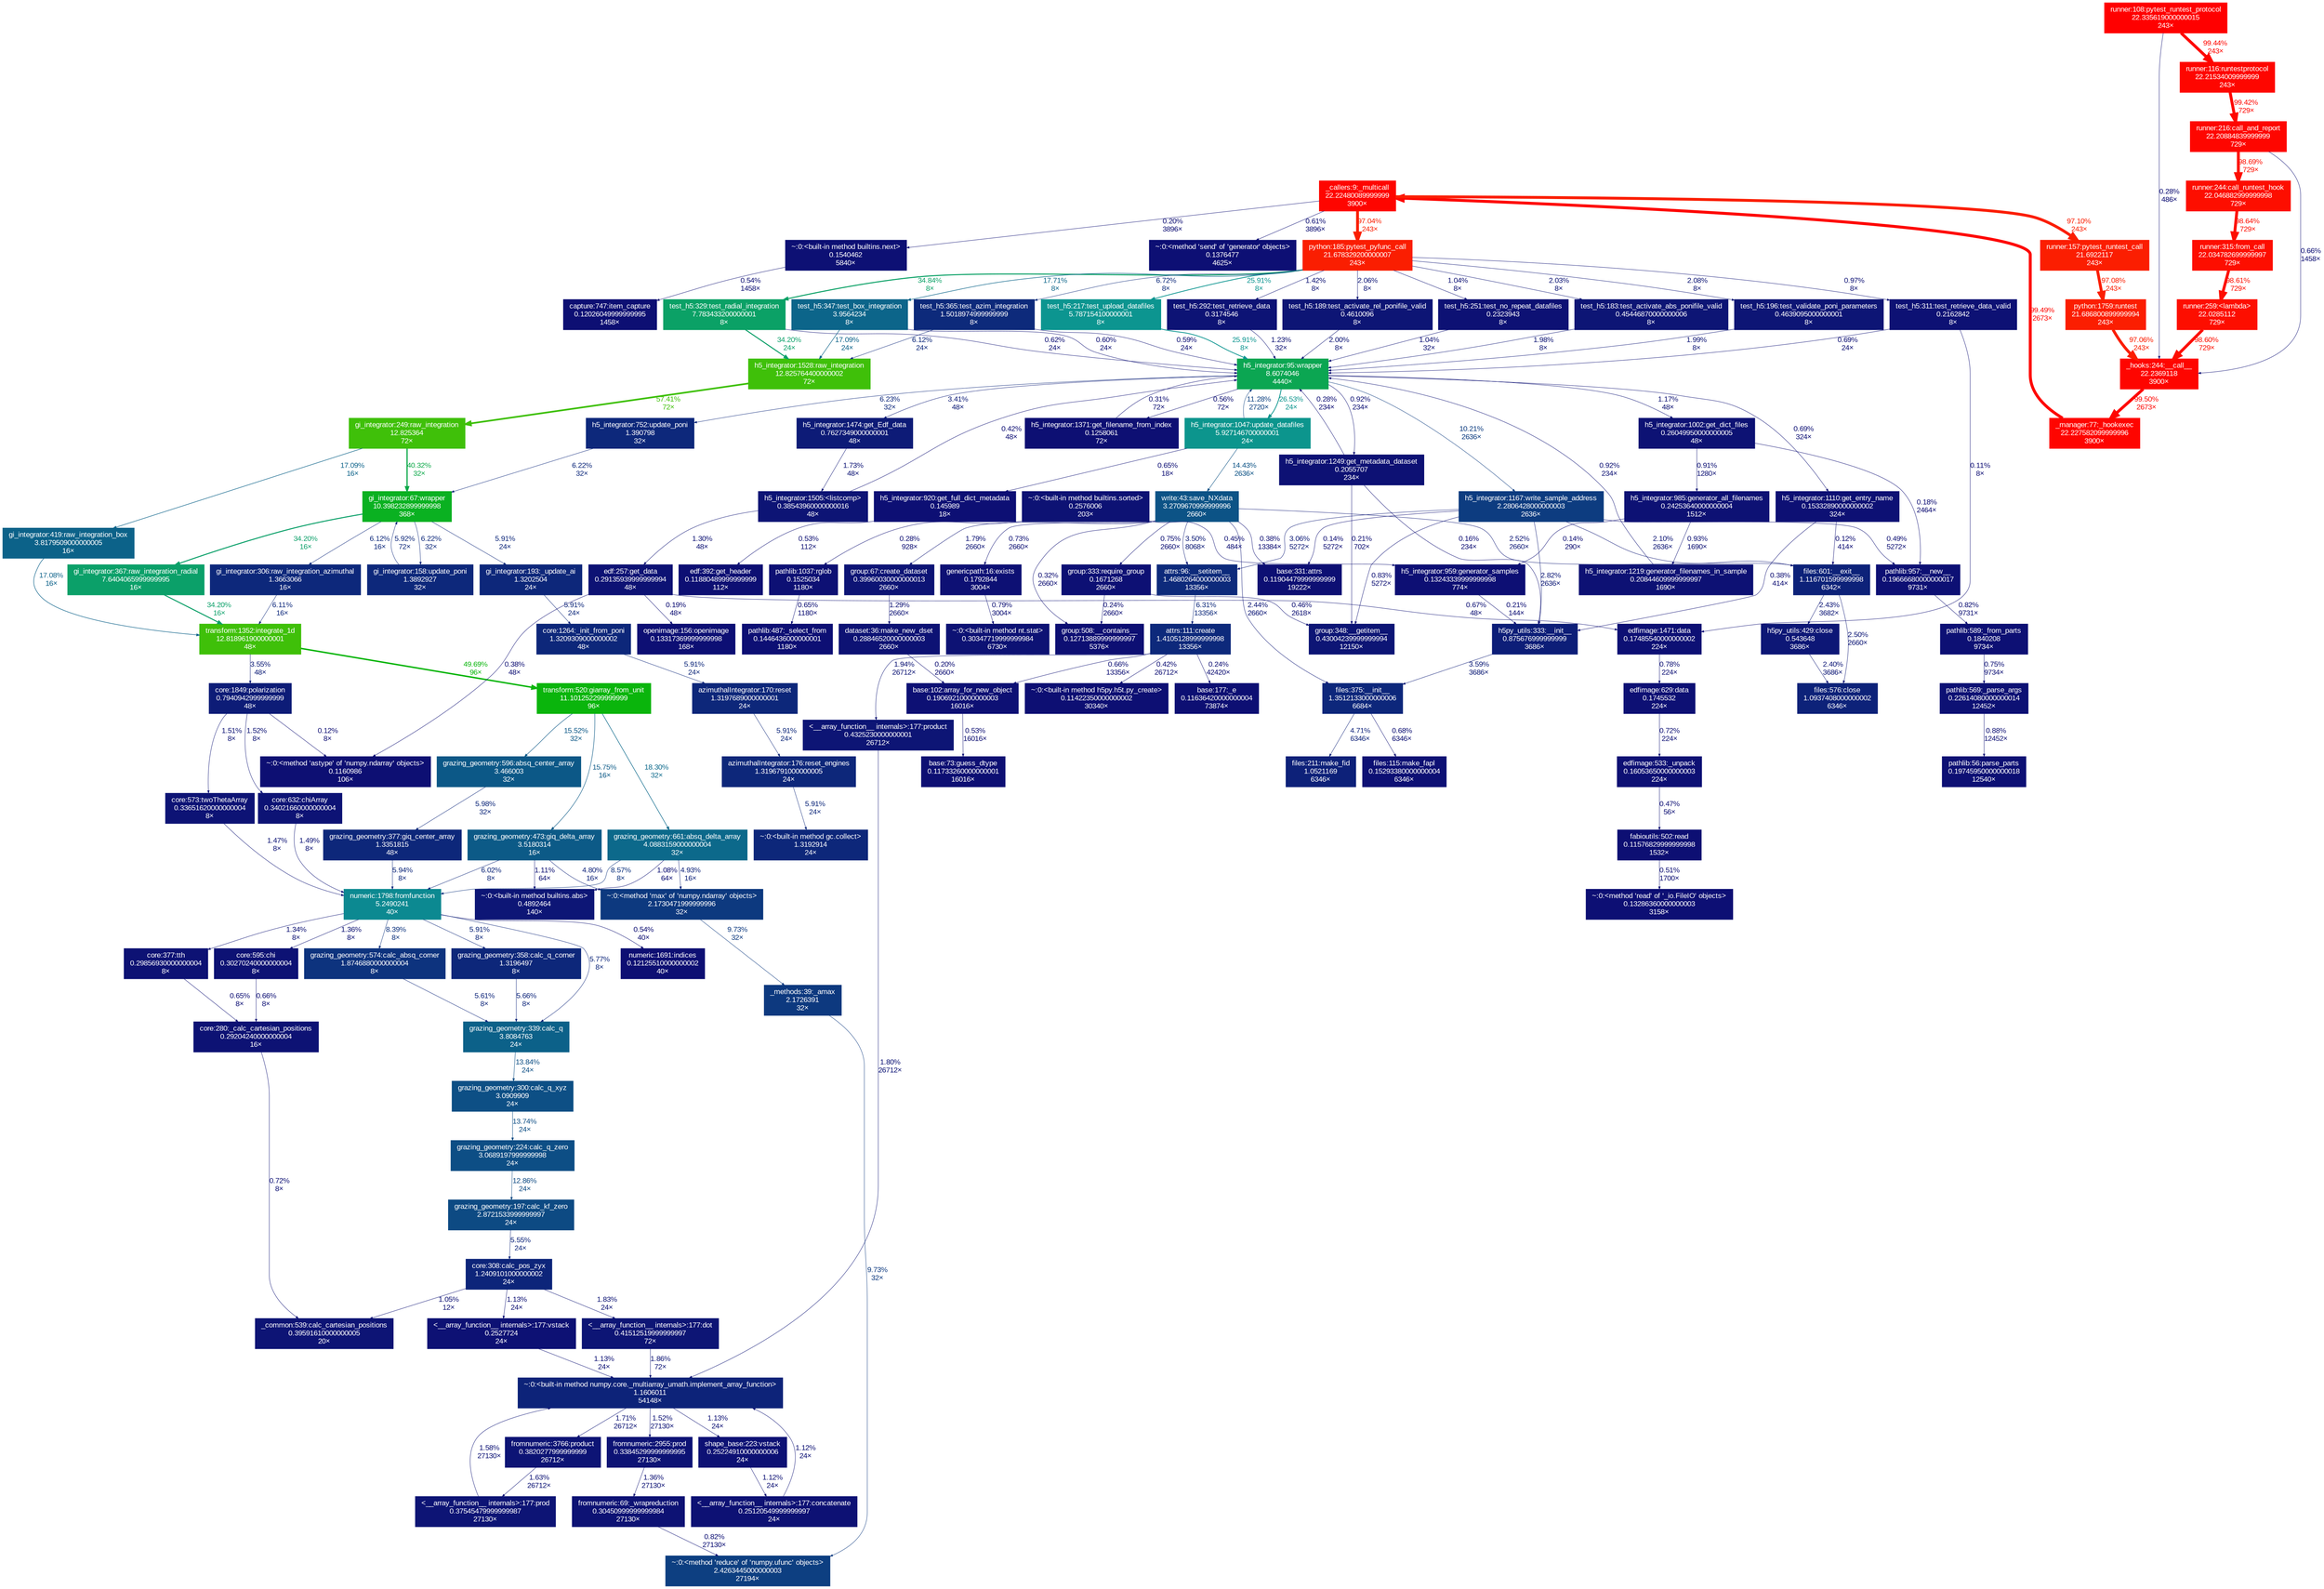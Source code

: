 digraph {
	graph [fontname=Arial, nodesep=0.125, ranksep=0.25];
	node [fontcolor=white, fontname=Arial, height=0, shape=box, style=filled, width=0];
	edge [fontname=Arial];
	67 [color="#0d1074", fontcolor="#ffffff", fontsize="10.00", label="pathlib:56:parse_parts\n0.19745950000000018\n12540×", tooltip="C:\\ProgramData\\Anaconda3\\envs\\edgar\\lib\\pathlib.py"];
	68 [color="#0d1174", fontcolor="#ffffff", fontsize="10.00", label="pathlib:569:_parse_args\n0.22614080000000014\n12452×", tooltip="C:\\ProgramData\\Anaconda3\\envs\\edgar\\lib\\pathlib.py"];
	68 -> 67 [arrowsize="0.35", color="#0d1074", fontcolor="#0d1074", fontsize="10.00", label="0.88%\n12452×", labeldistance="0.50", penwidth="0.50"];
	69 [color="#0d1074", fontcolor="#ffffff", fontsize="10.00", label="pathlib:1037:rglob\n0.1525034\n1180×", tooltip="C:\\ProgramData\\Anaconda3\\envs\\edgar\\lib\\pathlib.py"];
	69 -> 114 [arrowsize="0.35", color="#0d0f74", fontcolor="#0d0f74", fontsize="10.00", label="0.65%\n1180×", labeldistance="0.50", penwidth="0.50"];
	80 [color="#ff0000", fontcolor="#ffffff", fontsize="10.00", label="runner:108:pytest_runtest_protocol\n22.335619000000015\n243×", tooltip="C:\\ProgramData\\Anaconda3\\envs\\edgar\\lib\\site-packages\\_pytest\\runner.py"];
	80 -> 231 [arrowsize="0.35", color="#0d0e73", fontcolor="#0d0e73", fontsize="10.00", label="0.28%\n486×", labeldistance="0.50", penwidth="0.50"];
	80 -> 278 [arrowsize="1.00", color="#fe0600", fontcolor="#fe0600", fontsize="10.00", label="99.44%\n243×", labeldistance="3.98", penwidth="3.98"];
	86 [color="#0d1074", fontcolor="#ffffff", fontsize="10.00", label="pathlib:589:_from_parts\n0.1840208\n9734×", tooltip="C:\\ProgramData\\Anaconda3\\envs\\edgar\\lib\\pathlib.py"];
	86 -> 68 [arrowsize="0.35", color="#0d1074", fontcolor="#0d1074", fontsize="10.00", label="0.75%\n9734×", labeldistance="0.50", penwidth="0.50"];
	87 [color="#0d1074", fontcolor="#ffffff", fontsize="10.00", label="pathlib:957:__new__\n0.19666680000000017\n9731×", tooltip="C:\\ProgramData\\Anaconda3\\envs\\edgar\\lib\\pathlib.py"];
	87 -> 86 [arrowsize="0.35", color="#0d1074", fontcolor="#0d1074", fontsize="10.00", label="0.82%\n9731×", labeldistance="0.50", penwidth="0.50"];
	101 [color="#0d1274", fontcolor="#ffffff", fontsize="10.00", label="~:0:<built-in method nt.stat>\n0.30347719999999984\n6730×", tooltip="~"];
	114 [color="#0d0f74", fontcolor="#ffffff", fontsize="10.00", label="pathlib:487:_select_from\n0.1446436000000001\n1180×", tooltip="C:\\ProgramData\\Anaconda3\\envs\\edgar\\lib\\pathlib.py"];
	121 [color="#0d0f74", fontcolor="#ffffff", fontsize="10.00", label="h5_integrator:920:get_full_dict_metadata\n0.145989\n18×", tooltip="C:\\Users\\edgar1993a\\Work Folders\\Documents\\Python\\pyxscat\\pyxscat\\h5_integrator.py"];
	121 -> 485 [arrowsize="0.35", color="#0d0f73", fontcolor="#0d0f73", fontsize="10.00", label="0.53%\n112×", labeldistance="0.50", penwidth="0.50"];
	124 [color="#0d1575", fontcolor="#ffffff", fontsize="10.00", label="test_h5:189:test_activate_rel_ponifile_valid\n0.4610096\n8×", tooltip="C:\\Users\\edgar1993a\\Work Folders\\Documents\\Python\\pyxscat\\pyxscat\\test\\test_h5.py"];
	124 -> 156 [arrowsize="0.35", color="#0d1575", fontcolor="#0d1575", fontsize="10.00", label="2.00%\n8×", labeldistance="0.50", penwidth="0.50"];
	125 [color="#0d3c80", fontcolor="#ffffff", fontsize="10.00", label="h5_integrator:1167:write_sample_address\n2.2806428000000003\n2636×", tooltip="C:\\Users\\edgar1993a\\Work Folders\\Documents\\Python\\pyxscat\\pyxscat\\h5_integrator.py"];
	125 -> 87 [arrowsize="0.35", color="#0d0f73", fontcolor="#0d0f73", fontsize="10.00", label="0.49%\n5272×", labeldistance="0.50", penwidth="0.50"];
	125 -> 472 [arrowsize="0.35", color="#0d1976", fontcolor="#0d1976", fontsize="10.00", label="2.82%\n2636×", labeldistance="0.50", penwidth="0.50"];
	125 -> 586 [arrowsize="0.35", color="#0d1074", fontcolor="#0d1074", fontsize="10.00", label="0.83%\n5272×", labeldistance="0.50", penwidth="0.50"];
	125 -> 665 [arrowsize="0.35", color="#0d0d73", fontcolor="#0d0d73", fontsize="10.00", label="0.14%\n5272×", labeldistance="0.50", penwidth="0.50"];
	125 -> 722 [arrowsize="0.35", color="#0d1675", fontcolor="#0d1675", fontsize="10.00", label="2.10%\n2636×", labeldistance="0.50", penwidth="0.50"];
	125 -> 744 [arrowsize="0.35", color="#0d1a77", fontcolor="#0d1a77", fontsize="10.00", label="3.06%\n5272×", labeldistance="0.50", penwidth="0.50"];
	131 [color="#0d1274", fontcolor="#ffffff", fontsize="10.00", label="h5_integrator:1002:get_dict_files\n0.26049950000000005\n48×", tooltip="C:\\Users\\edgar1993a\\Work Folders\\Documents\\Python\\pyxscat\\pyxscat\\h5_integrator.py"];
	131 -> 87 [arrowsize="0.35", color="#0d0d73", fontcolor="#0d0d73", fontsize="10.00", label="0.18%\n2464×", labeldistance="0.50", penwidth="0.50"];
	131 -> 755 [arrowsize="0.35", color="#0d1174", fontcolor="#0d1174", fontsize="10.00", label="0.91%\n1280×", labeldistance="0.50", penwidth="0.50"];
	139 [color="#0d1074", fontcolor="#ffffff", fontsize="10.00", label="h5_integrator:1110:get_entry_name\n0.15332890000000002\n324×", tooltip="C:\\Users\\edgar1993a\\Work Folders\\Documents\\Python\\pyxscat\\pyxscat\\h5_integrator.py"];
	139 -> 472 [arrowsize="0.35", color="#0d0e73", fontcolor="#0d0e73", fontsize="10.00", label="0.38%\n414×", labeldistance="0.50", penwidth="0.50"];
	139 -> 722 [arrowsize="0.35", color="#0d0d73", fontcolor="#0d0d73", fontsize="10.00", label="0.12%\n414×", labeldistance="0.50", penwidth="0.50"];
	156 [color="#0ba652", fontcolor="#ffffff", fontsize="10.00", label="h5_integrator:95:wrapper\n8.6074046\n4440×", tooltip="C:\\Users\\edgar1993a\\Work Folders\\Documents\\Python\\pyxscat\\pyxscat\\h5_integrator.py"];
	156 -> 125 [arrowsize="0.35", color="#0d3c80", fontcolor="#0d3c80", fontsize="10.00", label="10.21%\n2636×", labeldistance="0.50", penwidth="0.50"];
	156 -> 131 [arrowsize="0.35", color="#0d1274", fontcolor="#0d1274", fontsize="10.00", label="1.17%\n48×", labeldistance="0.50", penwidth="0.50"];
	156 -> 139 [arrowsize="0.35", color="#0d1074", fontcolor="#0d1074", fontsize="10.00", label="0.69%\n324×", labeldistance="0.50", penwidth="0.50"];
	156 -> 165 [arrowsize="0.52", color="#0c958d", fontcolor="#0c958d", fontsize="10.00", label="26.53%\n24×", labeldistance="1.06", penwidth="1.06"];
	156 -> 167 [arrowsize="0.35", color="#0d1b77", fontcolor="#0d1b77", fontsize="10.00", label="3.41%\n48×", labeldistance="0.50", penwidth="0.50"];
	156 -> 604 [arrowsize="0.35", color="#0d287b", fontcolor="#0d287b", fontsize="10.00", label="6.23%\n32×", labeldistance="0.50", penwidth="0.50"];
	156 -> 612 [arrowsize="0.35", color="#0d0f73", fontcolor="#0d0f73", fontsize="10.00", label="0.56%\n72×", labeldistance="0.50", penwidth="0.50"];
	156 -> 742 [arrowsize="0.35", color="#0d1174", fontcolor="#0d1174", fontsize="10.00", label="0.92%\n234×", labeldistance="0.50", penwidth="0.50"];
	157 [color="#0ab121", fontcolor="#ffffff", fontsize="10.00", label="gi_integrator:67:wrapper\n10.398232899999998\n368×", tooltip="C:\\Users\\edgar1993a\\Work Folders\\Documents\\Python\\pyxscat\\pyxscat\\gi_integrator.py"];
	157 -> 164 [arrowsize="0.35", color="#0d277a", fontcolor="#0d277a", fontsize="10.00", label="5.91%\n24×", labeldistance="0.50", penwidth="0.50"];
	157 -> 168 [arrowsize="0.58", color="#0ba069", fontcolor="#0ba069", fontsize="10.00", label="34.20%\n16×", labeldistance="1.37", penwidth="1.37"];
	157 -> 170 [arrowsize="0.35", color="#0d287b", fontcolor="#0d287b", fontsize="10.00", label="6.12%\n16×", labeldistance="0.50", penwidth="0.50"];
	157 -> 781 [arrowsize="0.35", color="#0d287b", fontcolor="#0d287b", fontsize="10.00", label="6.22%\n32×", labeldistance="0.50", penwidth="0.50"];
	164 [color="#0d277a", fontcolor="#ffffff", fontsize="10.00", label="gi_integrator:193:_update_ai\n1.3202504\n24×", tooltip="C:\\Users\\edgar1993a\\Work Folders\\Documents\\Python\\pyxscat\\pyxscat\\gi_integrator.py"];
	164 -> 774 [arrowsize="0.35", color="#0d277a", fontcolor="#0d277a", fontsize="10.00", label="5.91%\n24×", labeldistance="0.50", penwidth="0.50"];
	165 [color="#0c958d", fontcolor="#ffffff", fontsize="10.00", label="h5_integrator:1047:update_datafiles\n5.927146700000001\n24×", tooltip="C:\\Users\\edgar1993a\\Work Folders\\Documents\\Python\\pyxscat\\pyxscat\\h5_integrator.py"];
	165 -> 121 [arrowsize="0.35", color="#0d0f74", fontcolor="#0d0f74", fontsize="10.00", label="0.65%\n18×", labeldistance="0.50", penwidth="0.50"];
	165 -> 156 [arrowsize="0.35", color="#0d4181", fontcolor="#0d4181", fontsize="10.00", label="11.28%\n2720×", labeldistance="0.50", penwidth="0.50"];
	165 -> 734 [arrowsize="0.38", color="#0c5285", fontcolor="#0c5285", fontsize="10.00", label="14.43%\n2636×", labeldistance="0.58", penwidth="0.58"];
	167 [color="#0d1b77", fontcolor="#ffffff", fontsize="10.00", label="h5_integrator:1474:get_Edf_data\n0.7627349000000001\n48×", tooltip="C:\\Users\\edgar1993a\\Work Folders\\Documents\\Python\\pyxscat\\pyxscat\\h5_integrator.py"];
	167 -> 764 [arrowsize="0.35", color="#0d1475", fontcolor="#0d1475", fontsize="10.00", label="1.73%\n48×", labeldistance="0.50", penwidth="0.50"];
	168 [color="#0ba069", fontcolor="#ffffff", fontsize="10.00", label="gi_integrator:367:raw_integration_radial\n7.6404065999999995\n16×", tooltip="C:\\Users\\edgar1993a\\Work Folders\\Documents\\Python\\pyxscat\\pyxscat\\gi_integrator.py"];
	168 -> 539 [arrowsize="0.58", color="#0ba069", fontcolor="#0ba069", fontsize="10.00", label="34.20%\n16×", labeldistance="1.37", penwidth="1.37"];
	169 [color="#0c6289", fontcolor="#ffffff", fontsize="10.00", label="gi_integrator:419:raw_integration_box\n3.8179509000000005\n16×", tooltip="C:\\Users\\edgar1993a\\Work Folders\\Documents\\Python\\pyxscat\\pyxscat\\gi_integrator.py"];
	169 -> 539 [arrowsize="0.41", color="#0c6189", fontcolor="#0c6189", fontsize="10.00", label="17.08%\n16×", labeldistance="0.68", penwidth="0.68"];
	170 [color="#0d287b", fontcolor="#ffffff", fontsize="10.00", label="gi_integrator:306:raw_integration_azimuthal\n1.3663066\n16×", tooltip="C:\\Users\\edgar1993a\\Work Folders\\Documents\\Python\\pyxscat\\pyxscat\\gi_integrator.py"];
	170 -> 539 [arrowsize="0.35", color="#0d287b", fontcolor="#0d287b", fontsize="10.00", label="6.11%\n16×", labeldistance="0.50", penwidth="0.50"];
	230 [color="#fe0500", fontcolor="#ffffff", fontsize="10.00", label="_manager:77:_hookexec\n22.227582099999996\n3900×", tooltip="C:\\ProgramData\\Anaconda3\\envs\\edgar\\lib\\site-packages\\pluggy\\_manager.py"];
	230 -> 232 [arrowsize="1.00", color="#fe0500", fontcolor="#fe0500", fontsize="10.00", label="99.49%\n2673×", labeldistance="3.98", penwidth="3.98"];
	231 [color="#fe0500", fontcolor="#ffffff", fontsize="10.00", label="_hooks:244:__call__\n22.2369118\n3900×", tooltip="C:\\ProgramData\\Anaconda3\\envs\\edgar\\lib\\site-packages\\pluggy\\_hooks.py"];
	231 -> 230 [arrowsize="1.00", color="#fe0500", fontcolor="#fe0500", fontsize="10.00", label="99.50%\n2673×", labeldistance="3.98", penwidth="3.98"];
	232 [color="#fe0500", fontcolor="#ffffff", fontsize="10.00", label="_callers:9:_multicall\n22.22480089999999\n3900×", tooltip="C:\\ProgramData\\Anaconda3\\envs\\edgar\\lib\\site-packages\\pluggy\\_callers.py"];
	232 -> 260 [arrowsize="0.99", color="#fa1e01", fontcolor="#fa1e01", fontsize="10.00", label="97.04%\n243×", labeldistance="3.88", penwidth="3.88"];
	232 -> 331 [arrowsize="0.99", color="#fb1e01", fontcolor="#fb1e01", fontsize="10.00", label="97.10%\n243×", labeldistance="3.88", penwidth="3.88"];
	232 -> 359 [arrowsize="0.35", color="#0d0e73", fontcolor="#0d0e73", fontsize="10.00", label="0.20%\n3896×", labeldistance="0.50", penwidth="0.50"];
	232 -> 360 [arrowsize="0.35", color="#0d0f74", fontcolor="#0d0f74", fontsize="10.00", label="0.61%\n3896×", labeldistance="0.50", penwidth="0.50"];
	240 [color="#fe0600", fontcolor="#ffffff", fontsize="10.00", label="runner:216:call_and_report\n22.20884839999999\n729×", tooltip="C:\\ProgramData\\Anaconda3\\envs\\edgar\\lib\\site-packages\\_pytest\\runner.py"];
	240 -> 231 [arrowsize="0.35", color="#0d0f74", fontcolor="#0d0f74", fontsize="10.00", label="0.66%\n1458×", labeldistance="0.50", penwidth="0.50"];
	240 -> 279 [arrowsize="0.99", color="#fd0e00", fontcolor="#fd0e00", fontsize="10.00", label="98.69%\n729×", labeldistance="3.95", penwidth="3.95"];
	241 [color="#fd0e00", fontcolor="#ffffff", fontsize="10.00", label="runner:259:<lambda>\n22.0285112\n729×", tooltip="C:\\ProgramData\\Anaconda3\\envs\\edgar\\lib\\site-packages\\_pytest\\runner.py"];
	241 -> 231 [arrowsize="0.99", color="#fd0e00", fontcolor="#fd0e00", fontsize="10.00", label="98.60%\n729×", labeldistance="3.94", penwidth="3.94"];
	242 [color="#fb1e01", fontcolor="#ffffff", fontsize="10.00", label="python:1759:runtest\n21.686800899999994\n243×", tooltip="C:\\ProgramData\\Anaconda3\\envs\\edgar\\lib\\site-packages\\_pytest\\python.py"];
	242 -> 231 [arrowsize="0.99", color="#fb1e01", fontcolor="#fb1e01", fontsize="10.00", label="97.06%\n243×", labeldistance="3.88", penwidth="3.88"];
	260 [color="#fa1e01", fontcolor="#ffffff", fontsize="10.00", label="python:185:pytest_pyfunc_call\n21.678329200000007\n243×", tooltip="C:\\ProgramData\\Anaconda3\\envs\\edgar\\lib\\site-packages\\_pytest\\python.py"];
	260 -> 124 [arrowsize="0.35", color="#0d1575", fontcolor="#0d1575", fontsize="10.00", label="2.06%\n8×", labeldistance="0.50", penwidth="0.50"];
	260 -> 463 [arrowsize="0.35", color="#0d1174", fontcolor="#0d1174", fontsize="10.00", label="1.04%\n8×", labeldistance="0.50", penwidth="0.50"];
	260 -> 752 [arrowsize="0.35", color="#0d1575", fontcolor="#0d1575", fontsize="10.00", label="2.03%\n8×", labeldistance="0.50", penwidth="0.50"];
	260 -> 753 [arrowsize="0.35", color="#0d1575", fontcolor="#0d1575", fontsize="10.00", label="2.08%\n8×", labeldistance="0.50", penwidth="0.50"];
	260 -> 756 [arrowsize="0.51", color="#0c9590", fontcolor="#0c9590", fontsize="10.00", label="25.91%\n8×", labeldistance="1.04", penwidth="1.04"];
	260 -> 765 [arrowsize="0.35", color="#0d1375", fontcolor="#0d1375", fontsize="10.00", label="1.42%\n8×", labeldistance="0.50", penwidth="0.50"];
	260 -> 766 [arrowsize="0.35", color="#0d1174", fontcolor="#0d1174", fontsize="10.00", label="0.97%\n8×", labeldistance="0.50", penwidth="0.50"];
	260 -> 767 [arrowsize="0.59", color="#0ba166", fontcolor="#0ba166", fontsize="10.00", label="34.84%\n8×", labeldistance="1.39", penwidth="1.39"];
	260 -> 768 [arrowsize="0.42", color="#0c658a", fontcolor="#0c658a", fontsize="10.00", label="17.71%\n8×", labeldistance="0.71", penwidth="0.71"];
	260 -> 769 [arrowsize="0.35", color="#0d2a7b", fontcolor="#0d2a7b", fontsize="10.00", label="6.72%\n8×", labeldistance="0.50", penwidth="0.50"];
	278 [color="#fe0600", fontcolor="#ffffff", fontsize="10.00", label="runner:116:runtestprotocol\n22.21534009999999\n243×", tooltip="C:\\ProgramData\\Anaconda3\\envs\\edgar\\lib\\site-packages\\_pytest\\runner.py"];
	278 -> 240 [arrowsize="1.00", color="#fe0600", fontcolor="#fe0600", fontsize="10.00", label="99.42%\n729×", labeldistance="3.98", penwidth="3.98"];
	279 [color="#fd0e00", fontcolor="#ffffff", fontsize="10.00", label="runner:244:call_runtest_hook\n22.046882999999998\n729×", tooltip="C:\\ProgramData\\Anaconda3\\envs\\edgar\\lib\\site-packages\\_pytest\\runner.py"];
	279 -> 334 [arrowsize="0.99", color="#fd0e00", fontcolor="#fd0e00", fontsize="10.00", label="98.64%\n729×", labeldistance="3.95", penwidth="3.95"];
	311 [color="#0d0f73", fontcolor="#ffffff", fontsize="10.00", label="capture:747:item_capture\n0.12026049999999995\n1458×", tooltip="C:\\ProgramData\\Anaconda3\\envs\\edgar\\lib\\site-packages\\_pytest\\capture.py"];
	331 [color="#fb1e01", fontcolor="#ffffff", fontsize="10.00", label="runner:157:pytest_runtest_call\n21.6922117\n243×", tooltip="C:\\ProgramData\\Anaconda3\\envs\\edgar\\lib\\site-packages\\_pytest\\runner.py"];
	331 -> 242 [arrowsize="0.99", color="#fb1e01", fontcolor="#fb1e01", fontsize="10.00", label="97.08%\n243×", labeldistance="3.88", penwidth="3.88"];
	334 [color="#fd0e00", fontcolor="#ffffff", fontsize="10.00", label="runner:315:from_call\n22.034782699999997\n729×", tooltip="C:\\ProgramData\\Anaconda3\\envs\\edgar\\lib\\site-packages\\_pytest\\runner.py"];
	334 -> 241 [arrowsize="0.99", color="#fd0e00", fontcolor="#fd0e00", fontsize="10.00", label="98.61%\n729×", labeldistance="3.94", penwidth="3.94"];
	359 [color="#0d1074", fontcolor="#ffffff", fontsize="10.00", label="~:0:<built-in method builtins.next>\n0.1540462\n5840×", tooltip="~"];
	359 -> 311 [arrowsize="0.35", color="#0d0f73", fontcolor="#0d0f73", fontsize="10.00", label="0.54%\n1458×", labeldistance="0.50", penwidth="0.50"];
	360 [color="#0d0f74", fontcolor="#ffffff", fontsize="10.00", label="~:0:<method 'send' of 'generator' objects>\n0.1376477\n4625×", tooltip="~"];
	410 [color="#0d1074", fontcolor="#ffffff", fontsize="10.00", label="genericpath:16:exists\n0.1792844\n3004×", tooltip="C:\\ProgramData\\Anaconda3\\envs\\edgar\\lib\\genericpath.py"];
	410 -> 101 [arrowsize="0.35", color="#0d1074", fontcolor="#0d1074", fontsize="10.00", label="0.79%\n3004×", labeldistance="0.50", penwidth="0.50"];
	438 [color="#0d0f74", fontcolor="#ffffff", fontsize="10.00", label="~:0:<method 'read' of '_io.FileIO' objects>\n0.13286360000000003\n3158×", tooltip="~"];
	439 [color="#0d0f73", fontcolor="#ffffff", fontsize="10.00", label="fabioutils:502:read\n0.11576829999999998\n1532×", tooltip="C:\\ProgramData\\Anaconda3\\envs\\edgar\\lib\\site-packages\\fabio\\fabioutils.py"];
	439 -> 438 [arrowsize="0.35", color="#0d0f73", fontcolor="#0d0f73", fontsize="10.00", label="0.51%\n1700×", labeldistance="0.50", penwidth="0.50"];
	443 [color="#0d1074", fontcolor="#ffffff", fontsize="10.00", label="edfimage:533:_unpack\n0.16053650000000003\n224×", tooltip="C:\\ProgramData\\Anaconda3\\envs\\edgar\\lib\\site-packages\\fabio\\edfimage.py"];
	443 -> 439 [arrowsize="0.35", color="#0d0f73", fontcolor="#0d0f73", fontsize="10.00", label="0.47%\n56×", labeldistance="0.50", penwidth="0.50"];
	463 [color="#0d1174", fontcolor="#ffffff", fontsize="10.00", label="test_h5:251:test_no_repeat_datafiles\n0.2323943\n8×", tooltip="C:\\Users\\edgar1993a\\Work Folders\\Documents\\Python\\pyxscat\\pyxscat\\test\\test_h5.py"];
	463 -> 156 [arrowsize="0.35", color="#0d1174", fontcolor="#0d1174", fontsize="10.00", label="1.04%\n32×", labeldistance="0.50", penwidth="0.50"];
	468 [color="#0d1375", fontcolor="#ffffff", fontsize="10.00", label="core:573:twoThetaArray\n0.33651620000000004\n8×", tooltip="C:\\ProgramData\\Anaconda3\\envs\\edgar\\lib\\site-packages\\pyFAI\\geometry\\core.py"];
	468 -> 1114 [arrowsize="0.35", color="#0d1375", fontcolor="#0d1375", fontsize="10.00", label="1.47%\n8×", labeldistance="0.50", penwidth="0.50"];
	469 [color="#0d1375", fontcolor="#ffffff", fontsize="10.00", label="core:632:chiArray\n0.34021660000000004\n8×", tooltip="C:\\ProgramData\\Anaconda3\\envs\\edgar\\lib\\site-packages\\pyFAI\\geometry\\core.py"];
	469 -> 1114 [arrowsize="0.35", color="#0d1375", fontcolor="#0d1375", fontsize="10.00", label="1.49%\n8×", labeldistance="0.50", penwidth="0.50"];
	470 [color="#0d1c77", fontcolor="#ffffff", fontsize="10.00", label="core:1849:polarization\n0.7940942999999999\n48×", tooltip="C:\\ProgramData\\Anaconda3\\envs\\edgar\\lib\\site-packages\\pyFAI\\geometry\\core.py"];
	470 -> 468 [arrowsize="0.35", color="#0d1375", fontcolor="#0d1375", fontsize="10.00", label="1.51%\n8×", labeldistance="0.50", penwidth="0.50"];
	470 -> 469 [arrowsize="0.35", color="#0d1375", fontcolor="#0d1375", fontsize="10.00", label="1.52%\n8×", labeldistance="0.50", penwidth="0.50"];
	470 -> 1105 [arrowsize="0.35", color="#0d0d73", fontcolor="#0d0d73", fontsize="10.00", label="0.12%\n8×", labeldistance="0.50", penwidth="0.50"];
	472 [color="#0d1e78", fontcolor="#ffffff", fontsize="10.00", label="h5py_utils:333:__init__\n0.875676999999999\n3686×", tooltip="C:\\ProgramData\\Anaconda3\\envs\\edgar\\lib\\site-packages\\silx\\io\\h5py_utils.py"];
	472 -> 568 [arrowsize="0.35", color="#0d1c77", fontcolor="#0d1c77", fontsize="10.00", label="3.59%\n3686×", labeldistance="0.50", penwidth="0.50"];
	477 [color="#0d277a", fontcolor="#ffffff", fontsize="10.00", label="azimuthalIntegrator:176:reset_engines\n1.3196791000000005\n24×", tooltip="C:\\ProgramData\\Anaconda3\\envs\\edgar\\lib\\site-packages\\pyFAI\\azimuthalIntegrator.py"];
	477 -> 992 [arrowsize="0.35", color="#0d277a", fontcolor="#0d277a", fontsize="10.00", label="5.91%\n24×", labeldistance="0.50", penwidth="0.50"];
	483 [color="#0d1274", fontcolor="#ffffff", fontsize="10.00", label="fromnumeric:69:_wrapreduction\n0.30450999999999984\n27130×", tooltip="C:\\ProgramData\\Anaconda3\\envs\\edgar\\lib\\site-packages\\numpy\\core\\fromnumeric.py"];
	483 -> 813 [arrowsize="0.35", color="#0d1074", fontcolor="#0d1074", fontsize="10.00", label="0.82%\n27130×", labeldistance="0.50", penwidth="0.50"];
	485 [color="#0d0f73", fontcolor="#ffffff", fontsize="10.00", label="edf:392:get_header\n0.11880489999999999\n112×", tooltip="C:\\Users\\edgar1993a\\Work Folders\\Documents\\Python\\pyxscat\\pyxscat\\edf.py"];
	539 [color="#3fc009", fontcolor="#ffffff", fontsize="10.00", label="transform:1352:integrate_1d\n12.818961900000001\n48×", tooltip="C:\\ProgramData\\Anaconda3\\envs\\edgar\\lib\\site-packages\\pygix\\transform.py"];
	539 -> 470 [arrowsize="0.35", color="#0d1c77", fontcolor="#0d1c77", fontsize="10.00", label="3.55%\n48×", labeldistance="0.50", penwidth="0.50"];
	539 -> 1172 [arrowsize="0.70", color="#0ab50c", fontcolor="#0ab50c", fontsize="10.00", label="49.69%\n96×", labeldistance="1.99", penwidth="1.99"];
	568 [color="#0d277b", fontcolor="#ffffff", fontsize="10.00", label="files:375:__init__\n1.3512133000000006\n6684×", tooltip="C:\\ProgramData\\Anaconda3\\envs\\edgar\\lib\\site-packages\\h5py\\_hl\\files.py"];
	568 -> 663 [arrowsize="0.35", color="#0d2179", fontcolor="#0d2179", fontsize="10.00", label="4.71%\n6346×", labeldistance="0.50", penwidth="0.50"];
	568 -> 732 [arrowsize="0.35", color="#0d1074", fontcolor="#0d1074", fontsize="10.00", label="0.68%\n6346×", labeldistance="0.50", penwidth="0.50"];
	582 [color="#0d0f73", fontcolor="#ffffff", fontsize="10.00", label="base:73:guess_dtype\n0.11733260000000001\n16016×", tooltip="C:\\ProgramData\\Anaconda3\\envs\\edgar\\lib\\site-packages\\h5py\\_hl\\base.py"];
	583 [color="#0d1074", fontcolor="#ffffff", fontsize="10.00", label="base:102:array_for_new_object\n0.19069210000000003\n16016×", tooltip="C:\\ProgramData\\Anaconda3\\envs\\edgar\\lib\\site-packages\\h5py\\_hl\\base.py"];
	583 -> 582 [arrowsize="0.35", color="#0d0f73", fontcolor="#0d0f73", fontsize="10.00", label="0.53%\n16016×", labeldistance="0.50", penwidth="0.50"];
	584 [color="#0d0f73", fontcolor="#ffffff", fontsize="10.00", label="base:177:_e\n0.11636420000000004\n73874×", tooltip="C:\\ProgramData\\Anaconda3\\envs\\edgar\\lib\\site-packages\\h5py\\_hl\\base.py"];
	586 [color="#0d1575", fontcolor="#ffffff", fontsize="10.00", label="group:348:__getitem__\n0.43004239999999994\n12150×", tooltip="C:\\ProgramData\\Anaconda3\\envs\\edgar\\lib\\site-packages\\h5py\\_hl\\group.py"];
	587 [color="#0d297b", fontcolor="#ffffff", fontsize="10.00", label="attrs:111:create\n1.4105128999999998\n13356×", tooltip="C:\\ProgramData\\Anaconda3\\envs\\edgar\\lib\\site-packages\\h5py\\_hl\\attrs.py"];
	587 -> 583 [arrowsize="0.35", color="#0d0f74", fontcolor="#0d0f74", fontsize="10.00", label="0.66%\n13356×", labeldistance="0.50", penwidth="0.50"];
	587 -> 584 [arrowsize="0.35", color="#0d0e73", fontcolor="#0d0e73", fontsize="10.00", label="0.24%\n42420×", labeldistance="0.50", penwidth="0.50"];
	587 -> 707 [arrowsize="0.35", color="#0d1575", fontcolor="#0d1575", fontsize="10.00", label="1.94%\n26712×", labeldistance="0.50", penwidth="0.50"];
	587 -> 830 [arrowsize="0.35", color="#0d0e73", fontcolor="#0d0e73", fontsize="10.00", label="0.42%\n26712×", labeldistance="0.50", penwidth="0.50"];
	598 [color="#0d1274", fontcolor="#ffffff", fontsize="10.00", label="dataset:36:make_new_dset\n0.28846520000000003\n2660×", tooltip="C:\\ProgramData\\Anaconda3\\envs\\edgar\\lib\\site-packages\\h5py\\_hl\\dataset.py"];
	598 -> 583 [arrowsize="0.35", color="#0d0e73", fontcolor="#0d0e73", fontsize="10.00", label="0.20%\n2660×", labeldistance="0.50", penwidth="0.50"];
	604 [color="#0d287b", fontcolor="#ffffff", fontsize="10.00", label="h5_integrator:752:update_poni\n1.390798\n32×", tooltip="C:\\Users\\edgar1993a\\Work Folders\\Documents\\Python\\pyxscat\\pyxscat\\h5_integrator.py"];
	604 -> 157 [arrowsize="0.35", color="#0d287b", fontcolor="#0d287b", fontsize="10.00", label="6.22%\n32×", labeldistance="0.50", penwidth="0.50"];
	609 [color="#0d1074", fontcolor="#ffffff", fontsize="10.00", label="group:333:require_group\n0.1671268\n2660×", tooltip="C:\\ProgramData\\Anaconda3\\envs\\edgar\\lib\\site-packages\\h5py\\_hl\\group.py"];
	609 -> 586 [arrowsize="0.35", color="#0d0f73", fontcolor="#0d0f73", fontsize="10.00", label="0.46%\n2618×", labeldistance="0.50", penwidth="0.50"];
	609 -> 667 [arrowsize="0.35", color="#0d0e73", fontcolor="#0d0e73", fontsize="10.00", label="0.24%\n2660×", labeldistance="0.50", penwidth="0.50"];
	611 [color="#0d0f74", fontcolor="#ffffff", fontsize="10.00", label="openimage:156:openimage\n0.13317369999999998\n168×", tooltip="C:\\ProgramData\\Anaconda3\\envs\\edgar\\lib\\site-packages\\fabio\\openimage.py"];
	612 [color="#0d0f73", fontcolor="#ffffff", fontsize="10.00", label="h5_integrator:1371:get_filename_from_index\n0.1258061\n72×", tooltip="C:\\Users\\edgar1993a\\Work Folders\\Documents\\Python\\pyxscat\\pyxscat\\h5_integrator.py"];
	612 -> 156 [arrowsize="0.35", color="#0d0e73", fontcolor="#0d0e73", fontsize="10.00", label="0.31%\n72×", labeldistance="0.50", penwidth="0.50"];
	614 [color="#0d1174", fontcolor="#ffffff", fontsize="10.00", label="shape_base:223:vstack\n0.25224910000000006\n24×", tooltip="C:\\ProgramData\\Anaconda3\\envs\\edgar\\lib\\site-packages\\numpy\\core\\shape_base.py"];
	614 -> 805 [arrowsize="0.35", color="#0d1174", fontcolor="#0d1174", fontsize="10.00", label="1.12%\n24×", labeldistance="0.50", penwidth="0.50"];
	642 [color="#0d0f73", fontcolor="#ffffff", fontsize="10.00", label="numeric:1691:indices\n0.12125510000000002\n40×", tooltip="C:\\ProgramData\\Anaconda3\\envs\\edgar\\lib\\site-packages\\numpy\\core\\numeric.py"];
	663 [color="#0d2179", fontcolor="#ffffff", fontsize="10.00", label="files:211:make_fid\n1.0521169\n6346×", tooltip="C:\\ProgramData\\Anaconda3\\envs\\edgar\\lib\\site-packages\\h5py\\_hl\\files.py"];
	665 [color="#0d0f73", fontcolor="#ffffff", fontsize="10.00", label="base:331:attrs\n0.11904479999999999\n19222×", tooltip="C:\\ProgramData\\Anaconda3\\envs\\edgar\\lib\\site-packages\\h5py\\_hl\\base.py"];
	667 [color="#0d0f73", fontcolor="#ffffff", fontsize="10.00", label="group:508:__contains__\n0.12713889999999997\n5376×", tooltip="C:\\ProgramData\\Anaconda3\\envs\\edgar\\lib\\site-packages\\h5py\\_hl\\group.py"];
	699 [color="#0d277a", fontcolor="#ffffff", fontsize="10.00", label="grazing_geometry:377:giq_center_array\n1.3351815\n48×", tooltip="C:\\ProgramData\\Anaconda3\\envs\\edgar\\lib\\site-packages\\pygix\\grazing_geometry.py"];
	699 -> 1114 [arrowsize="0.35", color="#0d277a", fontcolor="#0d277a", fontsize="10.00", label="5.94%\n8×", labeldistance="0.50", penwidth="0.50"];
	700 [color="#0c698b", fontcolor="#ffffff", fontsize="10.00", label="grazing_geometry:661:absq_delta_array\n4.0883159000000004\n32×", tooltip="C:\\ProgramData\\Anaconda3\\envs\\edgar\\lib\\site-packages\\pygix\\grazing_geometry.py"];
	700 -> 1114 [arrowsize="0.35", color="#0d337e", fontcolor="#0d337e", fontsize="10.00", label="8.57%\n8×", labeldistance="0.50", penwidth="0.50"];
	700 -> 1119 [arrowsize="0.35", color="#0d2279", fontcolor="#0d2279", fontsize="10.00", label="4.93%\n16×", labeldistance="0.50", penwidth="0.50"];
	700 -> 1207 [arrowsize="0.35", color="#0d1174", fontcolor="#0d1174", fontsize="10.00", label="1.08%\n64×", labeldistance="0.50", penwidth="0.50"];
	701 [color="#0c5a87", fontcolor="#ffffff", fontsize="10.00", label="grazing_geometry:473:giq_delta_array\n3.5180314\n16×", tooltip="C:\\ProgramData\\Anaconda3\\envs\\edgar\\lib\\site-packages\\pygix\\grazing_geometry.py"];
	701 -> 1114 [arrowsize="0.35", color="#0d277a", fontcolor="#0d277a", fontsize="10.00", label="6.02%\n8×", labeldistance="0.50", penwidth="0.50"];
	701 -> 1119 [arrowsize="0.35", color="#0d2179", fontcolor="#0d2179", fontsize="10.00", label="4.80%\n16×", labeldistance="0.50", penwidth="0.50"];
	701 -> 1207 [arrowsize="0.35", color="#0d1174", fontcolor="#0d1174", fontsize="10.00", label="1.11%\n64×", labeldistance="0.50", penwidth="0.50"];
	704 [color="#0d1375", fontcolor="#ffffff", fontsize="10.00", label="fromnumeric:2955:prod\n0.33845299999999995\n27130×", tooltip="C:\\ProgramData\\Anaconda3\\envs\\edgar\\lib\\site-packages\\numpy\\core\\fromnumeric.py"];
	704 -> 483 [arrowsize="0.35", color="#0d1274", fontcolor="#0d1274", fontsize="10.00", label="1.36%\n27130×", labeldistance="0.50", penwidth="0.50"];
	706 [color="#0d1475", fontcolor="#ffffff", fontsize="10.00", label="<__array_function__ internals>:177:prod\n0.37545479999999987\n27130×", tooltip="<__array_function__ internals>"];
	706 -> 708 [arrowsize="0.35", color="#0d1375", fontcolor="#0d1375", fontsize="10.00", label="1.58%\n27130×", labeldistance="0.50", penwidth="0.50"];
	707 [color="#0d1575", fontcolor="#ffffff", fontsize="10.00", label="<__array_function__ internals>:177:product\n0.4325230000000001\n26712×", tooltip="<__array_function__ internals>"];
	707 -> 708 [arrowsize="0.35", color="#0d1475", fontcolor="#0d1475", fontsize="10.00", label="1.80%\n26712×", labeldistance="0.50", penwidth="0.50"];
	708 [color="#0d2379", fontcolor="#ffffff", fontsize="10.00", label="~:0:<built-in method numpy.core._multiarray_umath.implement_array_function>\n1.1606011\n54148×", tooltip="~"];
	708 -> 614 [arrowsize="0.35", color="#0d1174", fontcolor="#0d1174", fontsize="10.00", label="1.13%\n24×", labeldistance="0.50", penwidth="0.50"];
	708 -> 704 [arrowsize="0.35", color="#0d1375", fontcolor="#0d1375", fontsize="10.00", label="1.52%\n27130×", labeldistance="0.50", penwidth="0.50"];
	708 -> 709 [arrowsize="0.35", color="#0d1475", fontcolor="#0d1475", fontsize="10.00", label="1.71%\n26712×", labeldistance="0.50", penwidth="0.50"];
	709 [color="#0d1475", fontcolor="#ffffff", fontsize="10.00", label="fromnumeric:3766:product\n0.3820277999999999\n26712×", tooltip="C:\\ProgramData\\Anaconda3\\envs\\edgar\\lib\\site-packages\\numpy\\core\\fromnumeric.py"];
	709 -> 706 [arrowsize="0.35", color="#0d1475", fontcolor="#0d1475", fontsize="10.00", label="1.63%\n26712×", labeldistance="0.50", penwidth="0.50"];
	718 [color="#0d1475", fontcolor="#ffffff", fontsize="10.00", label="group:67:create_dataset\n0.39960030000000013\n2660×", tooltip="C:\\ProgramData\\Anaconda3\\envs\\edgar\\lib\\site-packages\\h5py\\_hl\\group.py"];
	718 -> 598 [arrowsize="0.35", color="#0d1274", fontcolor="#0d1274", fontsize="10.00", label="1.29%\n2660×", labeldistance="0.50", penwidth="0.50"];
	721 [color="#0d2279", fontcolor="#ffffff", fontsize="10.00", label="files:576:close\n1.0937408000000002\n6346×", tooltip="C:\\ProgramData\\Anaconda3\\envs\\edgar\\lib\\site-packages\\h5py\\_hl\\files.py"];
	722 [color="#0d2279", fontcolor="#ffffff", fontsize="10.00", label="files:601:__exit__\n1.116701599999998\n6342×", tooltip="C:\\ProgramData\\Anaconda3\\envs\\edgar\\lib\\site-packages\\h5py\\_hl\\files.py"];
	722 -> 721 [arrowsize="0.35", color="#0d1776", fontcolor="#0d1776", fontsize="10.00", label="2.50%\n2660×", labeldistance="0.50", penwidth="0.50"];
	722 -> 735 [arrowsize="0.35", color="#0d1776", fontcolor="#0d1776", fontsize="10.00", label="2.43%\n3682×", labeldistance="0.50", penwidth="0.50"];
	732 [color="#0d1074", fontcolor="#ffffff", fontsize="10.00", label="files:115:make_fapl\n0.15293380000000004\n6346×", tooltip="C:\\ProgramData\\Anaconda3\\envs\\edgar\\lib\\site-packages\\h5py\\_hl\\files.py"];
	734 [color="#0c5386", fontcolor="#ffffff", fontsize="10.00", label="write:43:save_NXdata\n3.2709670999999996\n2660×", tooltip="C:\\ProgramData\\Anaconda3\\envs\\edgar\\lib\\site-packages\\silx\\io\\nxdata\\write.py"];
	734 -> 410 [arrowsize="0.35", color="#0d1074", fontcolor="#0d1074", fontsize="10.00", label="0.73%\n2660×", labeldistance="0.50", penwidth="0.50"];
	734 -> 568 [arrowsize="0.35", color="#0d1776", fontcolor="#0d1776", fontsize="10.00", label="2.44%\n2660×", labeldistance="0.50", penwidth="0.50"];
	734 -> 609 [arrowsize="0.35", color="#0d1074", fontcolor="#0d1074", fontsize="10.00", label="0.75%\n2660×", labeldistance="0.50", penwidth="0.50"];
	734 -> 665 [arrowsize="0.35", color="#0d0e73", fontcolor="#0d0e73", fontsize="10.00", label="0.38%\n13384×", labeldistance="0.50", penwidth="0.50"];
	734 -> 667 [arrowsize="0.35", color="#0d0e73", fontcolor="#0d0e73", fontsize="10.00", label="0.32%\n2660×", labeldistance="0.50", penwidth="0.50"];
	734 -> 718 [arrowsize="0.35", color="#0d1475", fontcolor="#0d1475", fontsize="10.00", label="1.79%\n2660×", labeldistance="0.50", penwidth="0.50"];
	734 -> 722 [arrowsize="0.35", color="#0d1776", fontcolor="#0d1776", fontsize="10.00", label="2.52%\n2660×", labeldistance="0.50", penwidth="0.50"];
	734 -> 744 [arrowsize="0.35", color="#0d1c77", fontcolor="#0d1c77", fontsize="10.00", label="3.50%\n8068×", labeldistance="0.50", penwidth="0.50"];
	735 [color="#0d1776", fontcolor="#ffffff", fontsize="10.00", label="h5py_utils:429:close\n0.543648\n3686×", tooltip="C:\\ProgramData\\Anaconda3\\envs\\edgar\\lib\\site-packages\\silx\\io\\h5py_utils.py"];
	735 -> 721 [arrowsize="0.35", color="#0d1776", fontcolor="#0d1776", fontsize="10.00", label="2.40%\n3686×", labeldistance="0.50", penwidth="0.50"];
	740 [color="#0d0f74", fontcolor="#ffffff", fontsize="10.00", label="h5_integrator:959:generator_samples\n0.13243339999999998\n774×", tooltip="C:\\Users\\edgar1993a\\Work Folders\\Documents\\Python\\pyxscat\\pyxscat\\h5_integrator.py"];
	740 -> 472 [arrowsize="0.35", color="#0d0e73", fontcolor="#0d0e73", fontsize="10.00", label="0.21%\n144×", labeldistance="0.50", penwidth="0.50"];
	742 [color="#0d1174", fontcolor="#ffffff", fontsize="10.00", label="h5_integrator:1249:get_metadata_dataset\n0.2055707\n234×", tooltip="C:\\Users\\edgar1993a\\Work Folders\\Documents\\Python\\pyxscat\\pyxscat\\h5_integrator.py"];
	742 -> 156 [arrowsize="0.35", color="#0d0e73", fontcolor="#0d0e73", fontsize="10.00", label="0.28%\n234×", labeldistance="0.50", penwidth="0.50"];
	742 -> 472 [arrowsize="0.35", color="#0d0d73", fontcolor="#0d0d73", fontsize="10.00", label="0.16%\n234×", labeldistance="0.50", penwidth="0.50"];
	742 -> 586 [arrowsize="0.35", color="#0d0e73", fontcolor="#0d0e73", fontsize="10.00", label="0.21%\n702×", labeldistance="0.50", penwidth="0.50"];
	744 [color="#0d2a7b", fontcolor="#ffffff", fontsize="10.00", label="attrs:96:__setitem__\n1.4680264000000003\n13356×", tooltip="C:\\ProgramData\\Anaconda3\\envs\\edgar\\lib\\site-packages\\h5py\\_hl\\attrs.py"];
	744 -> 587 [arrowsize="0.35", color="#0d297b", fontcolor="#0d297b", fontsize="10.00", label="6.31%\n13356×", labeldistance="0.50", penwidth="0.50"];
	752 [color="#0d1575", fontcolor="#ffffff", fontsize="10.00", label="test_h5:183:test_activate_abs_ponifile_valid\n0.45446870000000006\n8×", tooltip="C:\\Users\\edgar1993a\\Work Folders\\Documents\\Python\\pyxscat\\pyxscat\\test\\test_h5.py"];
	752 -> 156 [arrowsize="0.35", color="#0d1575", fontcolor="#0d1575", fontsize="10.00", label="1.98%\n8×", labeldistance="0.50", penwidth="0.50"];
	753 [color="#0d1575", fontcolor="#ffffff", fontsize="10.00", label="test_h5:196:test_validate_poni_parameters\n0.4639095000000001\n8×", tooltip="C:\\Users\\edgar1993a\\Work Folders\\Documents\\Python\\pyxscat\\pyxscat\\test\\test_h5.py"];
	753 -> 156 [arrowsize="0.35", color="#0d1575", fontcolor="#0d1575", fontsize="10.00", label="1.99%\n8×", labeldistance="0.50", penwidth="0.50"];
	755 [color="#0d1174", fontcolor="#ffffff", fontsize="10.00", label="h5_integrator:985:generator_all_filenames\n0.24253640000000004\n1512×", tooltip="C:\\Users\\edgar1993a\\Work Folders\\Documents\\Python\\pyxscat\\pyxscat\\h5_integrator.py"];
	755 -> 740 [arrowsize="0.35", color="#0d0d73", fontcolor="#0d0d73", fontsize="10.00", label="0.14%\n290×", labeldistance="0.50", penwidth="0.50"];
	755 -> 761 [arrowsize="0.35", color="#0d1174", fontcolor="#0d1174", fontsize="10.00", label="0.93%\n1690×", labeldistance="0.50", penwidth="0.50"];
	756 [color="#0c9590", fontcolor="#ffffff", fontsize="10.00", label="test_h5:217:test_upload_datafiles\n5.787154100000001\n8×", tooltip="C:\\Users\\edgar1993a\\Work Folders\\Documents\\Python\\pyxscat\\pyxscat\\test\\test_h5.py"];
	756 -> 156 [arrowsize="0.51", color="#0c9590", fontcolor="#0c9590", fontsize="10.00", label="25.91%\n8×", labeldistance="1.04", penwidth="1.04"];
	761 [color="#0d1174", fontcolor="#ffffff", fontsize="10.00", label="h5_integrator:1219:generator_filenames_in_sample\n0.20844609999999997\n1690×", tooltip="C:\\Users\\edgar1993a\\Work Folders\\Documents\\Python\\pyxscat\\pyxscat\\h5_integrator.py"];
	761 -> 156 [arrowsize="0.35", color="#0d1174", fontcolor="#0d1174", fontsize="10.00", label="0.92%\n234×", labeldistance="0.50", penwidth="0.50"];
	764 [color="#0d1475", fontcolor="#ffffff", fontsize="10.00", label="h5_integrator:1505:<listcomp>\n0.38543960000000016\n48×", tooltip="C:\\Users\\edgar1993a\\Work Folders\\Documents\\Python\\pyxscat\\pyxscat\\h5_integrator.py"];
	764 -> 156 [arrowsize="0.35", color="#0d0e73", fontcolor="#0d0e73", fontsize="10.00", label="0.42%\n48×", labeldistance="0.50", penwidth="0.50"];
	764 -> 1043 [arrowsize="0.35", color="#0d1274", fontcolor="#0d1274", fontsize="10.00", label="1.30%\n48×", labeldistance="0.50", penwidth="0.50"];
	765 [color="#0d1375", fontcolor="#ffffff", fontsize="10.00", label="test_h5:292:test_retrieve_data\n0.3174546\n8×", tooltip="C:\\Users\\edgar1993a\\Work Folders\\Documents\\Python\\pyxscat\\pyxscat\\test\\test_h5.py"];
	765 -> 156 [arrowsize="0.35", color="#0d1274", fontcolor="#0d1274", fontsize="10.00", label="1.23%\n32×", labeldistance="0.50", penwidth="0.50"];
	766 [color="#0d1174", fontcolor="#ffffff", fontsize="10.00", label="test_h5:311:test_retrieve_data_valid\n0.2162842\n8×", tooltip="C:\\Users\\edgar1993a\\Work Folders\\Documents\\Python\\pyxscat\\pyxscat\\test\\test_h5.py"];
	766 -> 156 [arrowsize="0.35", color="#0d1074", fontcolor="#0d1074", fontsize="10.00", label="0.69%\n24×", labeldistance="0.50", penwidth="0.50"];
	766 -> 1048 [arrowsize="0.35", color="#0d0d73", fontcolor="#0d0d73", fontsize="10.00", label="0.11%\n8×", labeldistance="0.50", penwidth="0.50"];
	767 [color="#0ba166", fontcolor="#ffffff", fontsize="10.00", label="test_h5:329:test_radial_integration\n7.783433200000001\n8×", tooltip="C:\\Users\\edgar1993a\\Work Folders\\Documents\\Python\\pyxscat\\pyxscat\\test\\test_h5.py"];
	767 -> 156 [arrowsize="0.35", color="#0d0f74", fontcolor="#0d0f74", fontsize="10.00", label="0.62%\n24×", labeldistance="0.50", penwidth="0.50"];
	767 -> 782 [arrowsize="0.58", color="#0ba069", fontcolor="#0ba069", fontsize="10.00", label="34.20%\n24×", labeldistance="1.37", penwidth="1.37"];
	768 [color="#0c658a", fontcolor="#ffffff", fontsize="10.00", label="test_h5:347:test_box_integration\n3.9564234\n8×", tooltip="C:\\Users\\edgar1993a\\Work Folders\\Documents\\Python\\pyxscat\\pyxscat\\test\\test_h5.py"];
	768 -> 156 [arrowsize="0.35", color="#0d0f74", fontcolor="#0d0f74", fontsize="10.00", label="0.60%\n24×", labeldistance="0.50", penwidth="0.50"];
	768 -> 782 [arrowsize="0.41", color="#0c6289", fontcolor="#0c6289", fontsize="10.00", label="17.09%\n24×", labeldistance="0.68", penwidth="0.68"];
	769 [color="#0d2a7b", fontcolor="#ffffff", fontsize="10.00", label="test_h5:365:test_azim_integration\n1.5018974999999999\n8×", tooltip="C:\\Users\\edgar1993a\\Work Folders\\Documents\\Python\\pyxscat\\pyxscat\\test\\test_h5.py"];
	769 -> 156 [arrowsize="0.35", color="#0d0f74", fontcolor="#0d0f74", fontsize="10.00", label="0.59%\n24×", labeldistance="0.50", penwidth="0.50"];
	769 -> 782 [arrowsize="0.35", color="#0d287b", fontcolor="#0d287b", fontsize="10.00", label="6.12%\n24×", labeldistance="0.50", penwidth="0.50"];
	774 [color="#0d277a", fontcolor="#ffffff", fontsize="10.00", label="core:1264:_init_from_poni\n1.3209309000000002\n48×", tooltip="C:\\ProgramData\\Anaconda3\\envs\\edgar\\lib\\site-packages\\pyFAI\\geometry\\core.py"];
	774 -> 778 [arrowsize="0.35", color="#0d277a", fontcolor="#0d277a", fontsize="10.00", label="5.91%\n24×", labeldistance="0.50", penwidth="0.50"];
	778 [color="#0d277a", fontcolor="#ffffff", fontsize="10.00", label="azimuthalIntegrator:170:reset\n1.3197689000000001\n24×", tooltip="C:\\ProgramData\\Anaconda3\\envs\\edgar\\lib\\site-packages\\pyFAI\\azimuthalIntegrator.py"];
	778 -> 477 [arrowsize="0.35", color="#0d277a", fontcolor="#0d277a", fontsize="10.00", label="5.91%\n24×", labeldistance="0.50", penwidth="0.50"];
	781 [color="#0d287b", fontcolor="#ffffff", fontsize="10.00", label="gi_integrator:158:update_poni\n1.3892927\n32×", tooltip="C:\\Users\\edgar1993a\\Work Folders\\Documents\\Python\\pyxscat\\pyxscat\\gi_integrator.py"];
	781 -> 157 [arrowsize="0.35", color="#0d277a", fontcolor="#0d277a", fontsize="10.00", label="5.92%\n72×", labeldistance="0.50", penwidth="0.50"];
	782 [color="#3fc009", fontcolor="#ffffff", fontsize="10.00", label="h5_integrator:1528:raw_integration\n12.825764400000002\n72×", tooltip="C:\\Users\\edgar1993a\\Work Folders\\Documents\\Python\\pyxscat\\pyxscat\\h5_integrator.py"];
	782 -> 783 [arrowsize="0.76", color="#3fc009", fontcolor="#3fc009", fontsize="10.00", label="57.41%\n72×", labeldistance="2.30", penwidth="2.30"];
	783 [color="#3fc009", fontcolor="#ffffff", fontsize="10.00", label="gi_integrator:249:raw_integration\n12.825364\n72×", tooltip="C:\\Users\\edgar1993a\\Work Folders\\Documents\\Python\\pyxscat\\pyxscat\\gi_integrator.py"];
	783 -> 157 [arrowsize="0.63", color="#0ba848", fontcolor="#0ba848", fontsize="10.00", label="40.32%\n32×", labeldistance="1.61", penwidth="1.61"];
	783 -> 169 [arrowsize="0.41", color="#0c6289", fontcolor="#0c6289", fontsize="10.00", label="17.09%\n16×", labeldistance="0.68", penwidth="0.68"];
	805 [color="#0d1174", fontcolor="#ffffff", fontsize="10.00", label="<__array_function__ internals>:177:concatenate\n0.25120549999999997\n24×", tooltip="<__array_function__ internals>"];
	805 -> 708 [arrowsize="0.35", color="#0d1174", fontcolor="#0d1174", fontsize="10.00", label="1.12%\n24×", labeldistance="0.50", penwidth="0.50"];
	808 [color="#0d1575", fontcolor="#ffffff", fontsize="10.00", label="<__array_function__ internals>:177:dot\n0.41512519999999997\n72×", tooltip="<__array_function__ internals>"];
	808 -> 708 [arrowsize="0.35", color="#0d1575", fontcolor="#0d1575", fontsize="10.00", label="1.86%\n72×", labeldistance="0.50", penwidth="0.50"];
	811 [color="#0d1174", fontcolor="#ffffff", fontsize="10.00", label="<__array_function__ internals>:177:vstack\n0.2527724\n24×", tooltip="<__array_function__ internals>"];
	811 -> 708 [arrowsize="0.35", color="#0d1174", fontcolor="#0d1174", fontsize="10.00", label="1.13%\n24×", labeldistance="0.50", penwidth="0.50"];
	813 [color="#0d3f81", fontcolor="#ffffff", fontsize="10.00", label="~:0:<method 'reduce' of 'numpy.ufunc' objects>\n2.4263445000000003\n27194×", tooltip="~"];
	815 [color="#0d397f", fontcolor="#ffffff", fontsize="10.00", label="_methods:39:_amax\n2.1726391\n32×", tooltip="C:\\ProgramData\\Anaconda3\\envs\\edgar\\lib\\site-packages\\numpy\\core\\_methods.py"];
	815 -> 813 [arrowsize="0.35", color="#0d397f", fontcolor="#0d397f", fontsize="10.00", label="9.73%\n32×", labeldistance="0.50", penwidth="0.50"];
	830 [color="#0d0f73", fontcolor="#ffffff", fontsize="10.00", label="~:0:<built-in method h5py.h5t.py_create>\n0.11422350000000002\n30340×", tooltip="~"];
	844 [color="#0d257a", fontcolor="#ffffff", fontsize="10.00", label="core:308:calc_pos_zyx\n1.2409101000000002\n24×", tooltip="C:\\ProgramData\\Anaconda3\\envs\\edgar\\lib\\site-packages\\pyFAI\\geometry\\core.py"];
	844 -> 808 [arrowsize="0.35", color="#0d1475", fontcolor="#0d1475", fontsize="10.00", label="1.83%\n24×", labeldistance="0.50", penwidth="0.50"];
	844 -> 811 [arrowsize="0.35", color="#0d1174", fontcolor="#0d1174", fontsize="10.00", label="1.13%\n24×", labeldistance="0.50", penwidth="0.50"];
	844 -> 1218 [arrowsize="0.35", color="#0d1174", fontcolor="#0d1174", fontsize="10.00", label="1.05%\n12×", labeldistance="0.50", penwidth="0.50"];
	863 [color="#0d1274", fontcolor="#ffffff", fontsize="10.00", label="~:0:<built-in method builtins.sorted>\n0.2576006\n203×", tooltip="~"];
	863 -> 69 [arrowsize="0.35", color="#0d0e73", fontcolor="#0d0e73", fontsize="10.00", label="0.28%\n928×", labeldistance="0.50", penwidth="0.50"];
	863 -> 740 [arrowsize="0.35", color="#0d0f73", fontcolor="#0d0f73", fontsize="10.00", label="0.45%\n484×", labeldistance="0.50", penwidth="0.50"];
	992 [color="#0d277a", fontcolor="#ffffff", fontsize="10.00", label="~:0:<built-in method gc.collect>\n1.3192914\n24×", tooltip="~"];
	1043 [color="#0d1274", fontcolor="#ffffff", fontsize="10.00", label="edf:257:get_data\n0.29135939999999994\n48×", tooltip="C:\\Users\\edgar1993a\\Work Folders\\Documents\\Python\\pyxscat\\pyxscat\\edf.py"];
	1043 -> 611 [arrowsize="0.35", color="#0d0e73", fontcolor="#0d0e73", fontsize="10.00", label="0.19%\n48×", labeldistance="0.50", penwidth="0.50"];
	1043 -> 1048 [arrowsize="0.35", color="#0d1074", fontcolor="#0d1074", fontsize="10.00", label="0.67%\n48×", labeldistance="0.50", penwidth="0.50"];
	1043 -> 1105 [arrowsize="0.35", color="#0d0e73", fontcolor="#0d0e73", fontsize="10.00", label="0.38%\n48×", labeldistance="0.50", penwidth="0.50"];
	1047 [color="#0d1074", fontcolor="#ffffff", fontsize="10.00", label="edfimage:629:data\n0.1745532\n224×", tooltip="C:\\ProgramData\\Anaconda3\\envs\\edgar\\lib\\site-packages\\fabio\\edfimage.py"];
	1047 -> 443 [arrowsize="0.35", color="#0d1074", fontcolor="#0d1074", fontsize="10.00", label="0.72%\n224×", labeldistance="0.50", penwidth="0.50"];
	1048 [color="#0d1074", fontcolor="#ffffff", fontsize="10.00", label="edfimage:1471:data\n0.17485540000000002\n224×", tooltip="C:\\ProgramData\\Anaconda3\\envs\\edgar\\lib\\site-packages\\fabio\\edfimage.py"];
	1048 -> 1047 [arrowsize="0.35", color="#0d1074", fontcolor="#0d1074", fontsize="10.00", label="0.78%\n224×", labeldistance="0.50", penwidth="0.50"];
	1105 [color="#0d0f73", fontcolor="#ffffff", fontsize="10.00", label="~:0:<method 'astype' of 'numpy.ndarray' objects>\n0.1160986\n106×", tooltip="~"];
	1114 [color="#0c8991", fontcolor="#ffffff", fontsize="10.00", label="numeric:1798:fromfunction\n5.2490241\n40×", tooltip="C:\\ProgramData\\Anaconda3\\envs\\edgar\\lib\\site-packages\\numpy\\core\\numeric.py"];
	1114 -> 642 [arrowsize="0.35", color="#0d0f73", fontcolor="#0d0f73", fontsize="10.00", label="0.54%\n40×", labeldistance="0.50", penwidth="0.50"];
	1114 -> 1182 [arrowsize="0.35", color="#0d267a", fontcolor="#0d267a", fontsize="10.00", label="5.77%\n8×", labeldistance="0.50", penwidth="0.50"];
	1114 -> 1183 [arrowsize="0.35", color="#0d337e", fontcolor="#0d337e", fontsize="10.00", label="8.39%\n8×", labeldistance="0.50", penwidth="0.50"];
	1114 -> 1184 [arrowsize="0.35", color="#0d277a", fontcolor="#0d277a", fontsize="10.00", label="5.91%\n8×", labeldistance="0.50", penwidth="0.50"];
	1114 -> 1191 [arrowsize="0.35", color="#0d1274", fontcolor="#0d1274", fontsize="10.00", label="1.34%\n8×", labeldistance="0.50", penwidth="0.50"];
	1114 -> 1192 [arrowsize="0.35", color="#0d1274", fontcolor="#0d1274", fontsize="10.00", label="1.36%\n8×", labeldistance="0.50", penwidth="0.50"];
	1119 [color="#0d397f", fontcolor="#ffffff", fontsize="10.00", label="~:0:<method 'max' of 'numpy.ndarray' objects>\n2.1730471999999996\n32×", tooltip="~"];
	1119 -> 815 [arrowsize="0.35", color="#0d397f", fontcolor="#0d397f", fontsize="10.00", label="9.73%\n32×", labeldistance="0.50", penwidth="0.50"];
	1168 [color="#0d1274", fontcolor="#ffffff", fontsize="10.00", label="core:280:_calc_cartesian_positions\n0.29204240000000004\n16×", tooltip="C:\\ProgramData\\Anaconda3\\envs\\edgar\\lib\\site-packages\\pyFAI\\geometry\\core.py"];
	1168 -> 1218 [arrowsize="0.35", color="#0d1074", fontcolor="#0d1074", fontsize="10.00", label="0.72%\n8×", labeldistance="0.50", penwidth="0.50"];
	1172 [color="#0ab50c", fontcolor="#ffffff", fontsize="10.00", label="transform:520:giarray_from_unit\n11.101252299999999\n96×", tooltip="C:\\ProgramData\\Anaconda3\\envs\\edgar\\lib\\site-packages\\pygix\\transform.py"];
	1172 -> 700 [arrowsize="0.43", color="#0c698b", fontcolor="#0c698b", fontsize="10.00", label="18.30%\n32×", labeldistance="0.73", penwidth="0.73"];
	1172 -> 701 [arrowsize="0.40", color="#0c5a87", fontcolor="#0c5a87", fontsize="10.00", label="15.75%\n16×", labeldistance="0.63", penwidth="0.63"];
	1172 -> 1185 [arrowsize="0.39", color="#0c5887", fontcolor="#0c5887", fontsize="10.00", label="15.52%\n32×", labeldistance="0.62", penwidth="0.62"];
	1178 [color="#0d4a83", fontcolor="#ffffff", fontsize="10.00", label="grazing_geometry:197:calc_kf_zero\n2.8721533999999997\n24×", tooltip="C:\\ProgramData\\Anaconda3\\envs\\edgar\\lib\\site-packages\\pygix\\grazing_geometry.py"];
	1178 -> 844 [arrowsize="0.35", color="#0d257a", fontcolor="#0d257a", fontsize="10.00", label="5.55%\n24×", labeldistance="0.50", penwidth="0.50"];
	1179 [color="#0d4e85", fontcolor="#ffffff", fontsize="10.00", label="grazing_geometry:224:calc_q_zero\n3.0689197999999998\n24×", tooltip="C:\\ProgramData\\Anaconda3\\envs\\edgar\\lib\\site-packages\\pygix\\grazing_geometry.py"];
	1179 -> 1178 [arrowsize="0.36", color="#0d4a83", fontcolor="#0d4a83", fontsize="10.00", label="12.86%\n24×", labeldistance="0.51", penwidth="0.51"];
	1180 [color="#0d4f85", fontcolor="#ffffff", fontsize="10.00", label="grazing_geometry:300:calc_q_xyz\n3.0909909\n24×", tooltip="C:\\ProgramData\\Anaconda3\\envs\\edgar\\lib\\site-packages\\pygix\\grazing_geometry.py"];
	1180 -> 1179 [arrowsize="0.37", color="#0d4e85", fontcolor="#0d4e85", fontsize="10.00", label="13.74%\n24×", labeldistance="0.55", penwidth="0.55"];
	1182 [color="#0c6189", fontcolor="#ffffff", fontsize="10.00", label="grazing_geometry:339:calc_q\n3.8084763\n24×", tooltip="C:\\ProgramData\\Anaconda3\\envs\\edgar\\lib\\site-packages\\pygix\\grazing_geometry.py"];
	1182 -> 1180 [arrowsize="0.37", color="#0d4f85", fontcolor="#0d4f85", fontsize="10.00", label="13.84%\n24×", labeldistance="0.55", penwidth="0.55"];
	1183 [color="#0d337e", fontcolor="#ffffff", fontsize="10.00", label="grazing_geometry:574:calc_absq_corner\n1.8746880000000004\n8×", tooltip="C:\\ProgramData\\Anaconda3\\envs\\edgar\\lib\\site-packages\\pygix\\grazing_geometry.py"];
	1183 -> 1182 [arrowsize="0.35", color="#0d257a", fontcolor="#0d257a", fontsize="10.00", label="5.61%\n8×", labeldistance="0.50", penwidth="0.50"];
	1184 [color="#0d277a", fontcolor="#ffffff", fontsize="10.00", label="grazing_geometry:358:calc_q_corner\n1.3196497\n8×", tooltip="C:\\ProgramData\\Anaconda3\\envs\\edgar\\lib\\site-packages\\pygix\\grazing_geometry.py"];
	1184 -> 1182 [arrowsize="0.35", color="#0d257a", fontcolor="#0d257a", fontsize="10.00", label="5.66%\n8×", labeldistance="0.50", penwidth="0.50"];
	1185 [color="#0c5887", fontcolor="#ffffff", fontsize="10.00", label="grazing_geometry:596:absq_center_array\n3.466003\n32×", tooltip="C:\\ProgramData\\Anaconda3\\envs\\edgar\\lib\\site-packages\\pygix\\grazing_geometry.py"];
	1185 -> 699 [arrowsize="0.35", color="#0d277a", fontcolor="#0d277a", fontsize="10.00", label="5.98%\n32×", labeldistance="0.50", penwidth="0.50"];
	1191 [color="#0d1274", fontcolor="#ffffff", fontsize="10.00", label="core:377:tth\n0.29856930000000004\n8×", tooltip="C:\\ProgramData\\Anaconda3\\envs\\edgar\\lib\\site-packages\\pyFAI\\geometry\\core.py"];
	1191 -> 1168 [arrowsize="0.35", color="#0d0f74", fontcolor="#0d0f74", fontsize="10.00", label="0.65%\n8×", labeldistance="0.50", penwidth="0.50"];
	1192 [color="#0d1274", fontcolor="#ffffff", fontsize="10.00", label="core:595:chi\n0.30270240000000004\n8×", tooltip="C:\\ProgramData\\Anaconda3\\envs\\edgar\\lib\\site-packages\\pyFAI\\geometry\\core.py"];
	1192 -> 1168 [arrowsize="0.35", color="#0d0f74", fontcolor="#0d0f74", fontsize="10.00", label="0.66%\n8×", labeldistance="0.50", penwidth="0.50"];
	1207 [color="#0d1676", fontcolor="#ffffff", fontsize="10.00", label="~:0:<built-in method builtins.abs>\n0.4892464\n140×", tooltip="~"];
	1218 [color="#0d1475", fontcolor="#ffffff", fontsize="10.00", label="_common:539:calc_cartesian_positions\n0.39591610000000005\n20×", tooltip="C:\\ProgramData\\Anaconda3\\envs\\edgar\\lib\\site-packages\\pyFAI\\detectors\\_common.py"];
}

